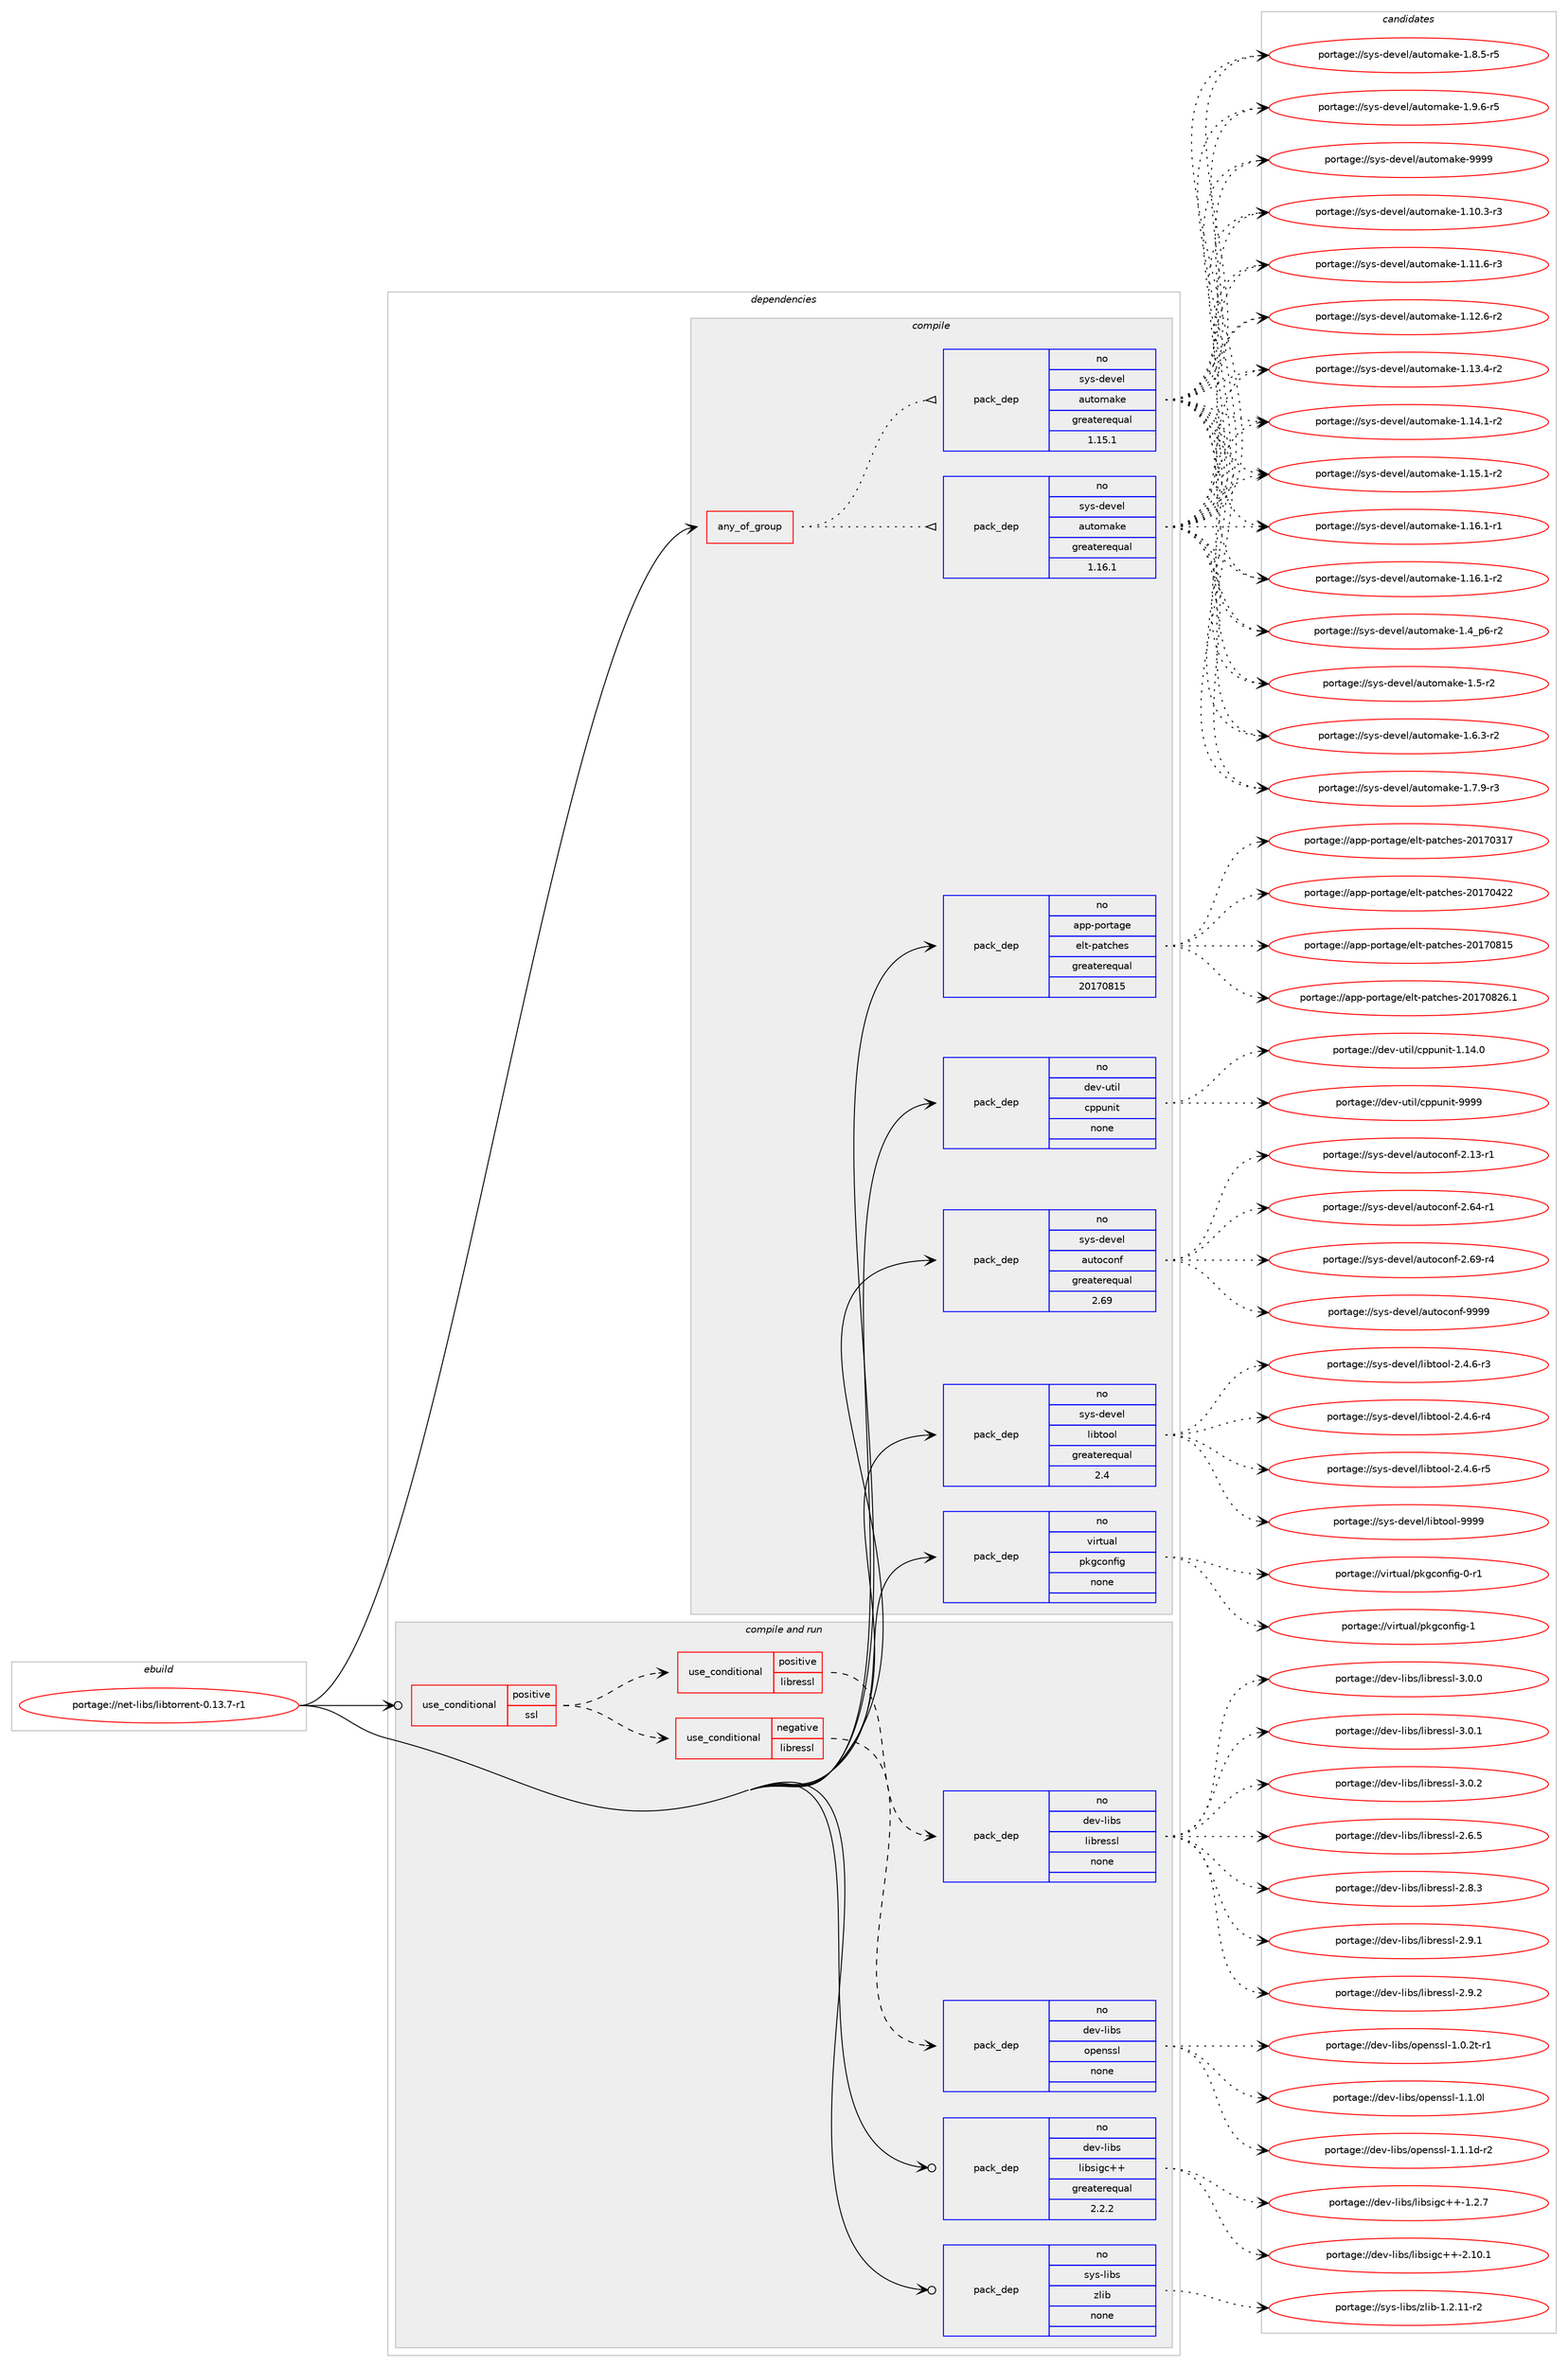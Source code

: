 digraph prolog {

# *************
# Graph options
# *************

newrank=true;
concentrate=true;
compound=true;
graph [rankdir=LR,fontname=Helvetica,fontsize=10,ranksep=1.5];#, ranksep=2.5, nodesep=0.2];
edge  [arrowhead=vee];
node  [fontname=Helvetica,fontsize=10];

# **********
# The ebuild
# **********

subgraph cluster_leftcol {
color=gray;
rank=same;
label=<<i>ebuild</i>>;
id [label="portage://net-libs/libtorrent-0.13.7-r1", color=red, width=4, href="../net-libs/libtorrent-0.13.7-r1.svg"];
}

# ****************
# The dependencies
# ****************

subgraph cluster_midcol {
color=gray;
label=<<i>dependencies</i>>;
subgraph cluster_compile {
fillcolor="#eeeeee";
style=filled;
label=<<i>compile</i>>;
subgraph any5839 {
dependency360437 [label=<<TABLE BORDER="0" CELLBORDER="1" CELLSPACING="0" CELLPADDING="4"><TR><TD CELLPADDING="10">any_of_group</TD></TR></TABLE>>, shape=none, color=red];subgraph pack264322 {
dependency360438 [label=<<TABLE BORDER="0" CELLBORDER="1" CELLSPACING="0" CELLPADDING="4" WIDTH="220"><TR><TD ROWSPAN="6" CELLPADDING="30">pack_dep</TD></TR><TR><TD WIDTH="110">no</TD></TR><TR><TD>sys-devel</TD></TR><TR><TD>automake</TD></TR><TR><TD>greaterequal</TD></TR><TR><TD>1.16.1</TD></TR></TABLE>>, shape=none, color=blue];
}
dependency360437:e -> dependency360438:w [weight=20,style="dotted",arrowhead="oinv"];
subgraph pack264323 {
dependency360439 [label=<<TABLE BORDER="0" CELLBORDER="1" CELLSPACING="0" CELLPADDING="4" WIDTH="220"><TR><TD ROWSPAN="6" CELLPADDING="30">pack_dep</TD></TR><TR><TD WIDTH="110">no</TD></TR><TR><TD>sys-devel</TD></TR><TR><TD>automake</TD></TR><TR><TD>greaterequal</TD></TR><TR><TD>1.15.1</TD></TR></TABLE>>, shape=none, color=blue];
}
dependency360437:e -> dependency360439:w [weight=20,style="dotted",arrowhead="oinv"];
}
id:e -> dependency360437:w [weight=20,style="solid",arrowhead="vee"];
subgraph pack264324 {
dependency360440 [label=<<TABLE BORDER="0" CELLBORDER="1" CELLSPACING="0" CELLPADDING="4" WIDTH="220"><TR><TD ROWSPAN="6" CELLPADDING="30">pack_dep</TD></TR><TR><TD WIDTH="110">no</TD></TR><TR><TD>app-portage</TD></TR><TR><TD>elt-patches</TD></TR><TR><TD>greaterequal</TD></TR><TR><TD>20170815</TD></TR></TABLE>>, shape=none, color=blue];
}
id:e -> dependency360440:w [weight=20,style="solid",arrowhead="vee"];
subgraph pack264325 {
dependency360441 [label=<<TABLE BORDER="0" CELLBORDER="1" CELLSPACING="0" CELLPADDING="4" WIDTH="220"><TR><TD ROWSPAN="6" CELLPADDING="30">pack_dep</TD></TR><TR><TD WIDTH="110">no</TD></TR><TR><TD>dev-util</TD></TR><TR><TD>cppunit</TD></TR><TR><TD>none</TD></TR><TR><TD></TD></TR></TABLE>>, shape=none, color=blue];
}
id:e -> dependency360441:w [weight=20,style="solid",arrowhead="vee"];
subgraph pack264326 {
dependency360442 [label=<<TABLE BORDER="0" CELLBORDER="1" CELLSPACING="0" CELLPADDING="4" WIDTH="220"><TR><TD ROWSPAN="6" CELLPADDING="30">pack_dep</TD></TR><TR><TD WIDTH="110">no</TD></TR><TR><TD>sys-devel</TD></TR><TR><TD>autoconf</TD></TR><TR><TD>greaterequal</TD></TR><TR><TD>2.69</TD></TR></TABLE>>, shape=none, color=blue];
}
id:e -> dependency360442:w [weight=20,style="solid",arrowhead="vee"];
subgraph pack264327 {
dependency360443 [label=<<TABLE BORDER="0" CELLBORDER="1" CELLSPACING="0" CELLPADDING="4" WIDTH="220"><TR><TD ROWSPAN="6" CELLPADDING="30">pack_dep</TD></TR><TR><TD WIDTH="110">no</TD></TR><TR><TD>sys-devel</TD></TR><TR><TD>libtool</TD></TR><TR><TD>greaterequal</TD></TR><TR><TD>2.4</TD></TR></TABLE>>, shape=none, color=blue];
}
id:e -> dependency360443:w [weight=20,style="solid",arrowhead="vee"];
subgraph pack264328 {
dependency360444 [label=<<TABLE BORDER="0" CELLBORDER="1" CELLSPACING="0" CELLPADDING="4" WIDTH="220"><TR><TD ROWSPAN="6" CELLPADDING="30">pack_dep</TD></TR><TR><TD WIDTH="110">no</TD></TR><TR><TD>virtual</TD></TR><TR><TD>pkgconfig</TD></TR><TR><TD>none</TD></TR><TR><TD></TD></TR></TABLE>>, shape=none, color=blue];
}
id:e -> dependency360444:w [weight=20,style="solid",arrowhead="vee"];
}
subgraph cluster_compileandrun {
fillcolor="#eeeeee";
style=filled;
label=<<i>compile and run</i>>;
subgraph cond90124 {
dependency360445 [label=<<TABLE BORDER="0" CELLBORDER="1" CELLSPACING="0" CELLPADDING="4"><TR><TD ROWSPAN="3" CELLPADDING="10">use_conditional</TD></TR><TR><TD>positive</TD></TR><TR><TD>ssl</TD></TR></TABLE>>, shape=none, color=red];
subgraph cond90125 {
dependency360446 [label=<<TABLE BORDER="0" CELLBORDER="1" CELLSPACING="0" CELLPADDING="4"><TR><TD ROWSPAN="3" CELLPADDING="10">use_conditional</TD></TR><TR><TD>negative</TD></TR><TR><TD>libressl</TD></TR></TABLE>>, shape=none, color=red];
subgraph pack264329 {
dependency360447 [label=<<TABLE BORDER="0" CELLBORDER="1" CELLSPACING="0" CELLPADDING="4" WIDTH="220"><TR><TD ROWSPAN="6" CELLPADDING="30">pack_dep</TD></TR><TR><TD WIDTH="110">no</TD></TR><TR><TD>dev-libs</TD></TR><TR><TD>openssl</TD></TR><TR><TD>none</TD></TR><TR><TD></TD></TR></TABLE>>, shape=none, color=blue];
}
dependency360446:e -> dependency360447:w [weight=20,style="dashed",arrowhead="vee"];
}
dependency360445:e -> dependency360446:w [weight=20,style="dashed",arrowhead="vee"];
subgraph cond90126 {
dependency360448 [label=<<TABLE BORDER="0" CELLBORDER="1" CELLSPACING="0" CELLPADDING="4"><TR><TD ROWSPAN="3" CELLPADDING="10">use_conditional</TD></TR><TR><TD>positive</TD></TR><TR><TD>libressl</TD></TR></TABLE>>, shape=none, color=red];
subgraph pack264330 {
dependency360449 [label=<<TABLE BORDER="0" CELLBORDER="1" CELLSPACING="0" CELLPADDING="4" WIDTH="220"><TR><TD ROWSPAN="6" CELLPADDING="30">pack_dep</TD></TR><TR><TD WIDTH="110">no</TD></TR><TR><TD>dev-libs</TD></TR><TR><TD>libressl</TD></TR><TR><TD>none</TD></TR><TR><TD></TD></TR></TABLE>>, shape=none, color=blue];
}
dependency360448:e -> dependency360449:w [weight=20,style="dashed",arrowhead="vee"];
}
dependency360445:e -> dependency360448:w [weight=20,style="dashed",arrowhead="vee"];
}
id:e -> dependency360445:w [weight=20,style="solid",arrowhead="odotvee"];
subgraph pack264331 {
dependency360450 [label=<<TABLE BORDER="0" CELLBORDER="1" CELLSPACING="0" CELLPADDING="4" WIDTH="220"><TR><TD ROWSPAN="6" CELLPADDING="30">pack_dep</TD></TR><TR><TD WIDTH="110">no</TD></TR><TR><TD>dev-libs</TD></TR><TR><TD>libsigc++</TD></TR><TR><TD>greaterequal</TD></TR><TR><TD>2.2.2</TD></TR></TABLE>>, shape=none, color=blue];
}
id:e -> dependency360450:w [weight=20,style="solid",arrowhead="odotvee"];
subgraph pack264332 {
dependency360451 [label=<<TABLE BORDER="0" CELLBORDER="1" CELLSPACING="0" CELLPADDING="4" WIDTH="220"><TR><TD ROWSPAN="6" CELLPADDING="30">pack_dep</TD></TR><TR><TD WIDTH="110">no</TD></TR><TR><TD>sys-libs</TD></TR><TR><TD>zlib</TD></TR><TR><TD>none</TD></TR><TR><TD></TD></TR></TABLE>>, shape=none, color=blue];
}
id:e -> dependency360451:w [weight=20,style="solid",arrowhead="odotvee"];
}
subgraph cluster_run {
fillcolor="#eeeeee";
style=filled;
label=<<i>run</i>>;
}
}

# **************
# The candidates
# **************

subgraph cluster_choices {
rank=same;
color=gray;
label=<<i>candidates</i>>;

subgraph choice264322 {
color=black;
nodesep=1;
choiceportage11512111545100101118101108479711711611110997107101454946494846514511451 [label="portage://sys-devel/automake-1.10.3-r3", color=red, width=4,href="../sys-devel/automake-1.10.3-r3.svg"];
choiceportage11512111545100101118101108479711711611110997107101454946494946544511451 [label="portage://sys-devel/automake-1.11.6-r3", color=red, width=4,href="../sys-devel/automake-1.11.6-r3.svg"];
choiceportage11512111545100101118101108479711711611110997107101454946495046544511450 [label="portage://sys-devel/automake-1.12.6-r2", color=red, width=4,href="../sys-devel/automake-1.12.6-r2.svg"];
choiceportage11512111545100101118101108479711711611110997107101454946495146524511450 [label="portage://sys-devel/automake-1.13.4-r2", color=red, width=4,href="../sys-devel/automake-1.13.4-r2.svg"];
choiceportage11512111545100101118101108479711711611110997107101454946495246494511450 [label="portage://sys-devel/automake-1.14.1-r2", color=red, width=4,href="../sys-devel/automake-1.14.1-r2.svg"];
choiceportage11512111545100101118101108479711711611110997107101454946495346494511450 [label="portage://sys-devel/automake-1.15.1-r2", color=red, width=4,href="../sys-devel/automake-1.15.1-r2.svg"];
choiceportage11512111545100101118101108479711711611110997107101454946495446494511449 [label="portage://sys-devel/automake-1.16.1-r1", color=red, width=4,href="../sys-devel/automake-1.16.1-r1.svg"];
choiceportage11512111545100101118101108479711711611110997107101454946495446494511450 [label="portage://sys-devel/automake-1.16.1-r2", color=red, width=4,href="../sys-devel/automake-1.16.1-r2.svg"];
choiceportage115121115451001011181011084797117116111109971071014549465295112544511450 [label="portage://sys-devel/automake-1.4_p6-r2", color=red, width=4,href="../sys-devel/automake-1.4_p6-r2.svg"];
choiceportage11512111545100101118101108479711711611110997107101454946534511450 [label="portage://sys-devel/automake-1.5-r2", color=red, width=4,href="../sys-devel/automake-1.5-r2.svg"];
choiceportage115121115451001011181011084797117116111109971071014549465446514511450 [label="portage://sys-devel/automake-1.6.3-r2", color=red, width=4,href="../sys-devel/automake-1.6.3-r2.svg"];
choiceportage115121115451001011181011084797117116111109971071014549465546574511451 [label="portage://sys-devel/automake-1.7.9-r3", color=red, width=4,href="../sys-devel/automake-1.7.9-r3.svg"];
choiceportage115121115451001011181011084797117116111109971071014549465646534511453 [label="portage://sys-devel/automake-1.8.5-r5", color=red, width=4,href="../sys-devel/automake-1.8.5-r5.svg"];
choiceportage115121115451001011181011084797117116111109971071014549465746544511453 [label="portage://sys-devel/automake-1.9.6-r5", color=red, width=4,href="../sys-devel/automake-1.9.6-r5.svg"];
choiceportage115121115451001011181011084797117116111109971071014557575757 [label="portage://sys-devel/automake-9999", color=red, width=4,href="../sys-devel/automake-9999.svg"];
dependency360438:e -> choiceportage11512111545100101118101108479711711611110997107101454946494846514511451:w [style=dotted,weight="100"];
dependency360438:e -> choiceportage11512111545100101118101108479711711611110997107101454946494946544511451:w [style=dotted,weight="100"];
dependency360438:e -> choiceportage11512111545100101118101108479711711611110997107101454946495046544511450:w [style=dotted,weight="100"];
dependency360438:e -> choiceportage11512111545100101118101108479711711611110997107101454946495146524511450:w [style=dotted,weight="100"];
dependency360438:e -> choiceportage11512111545100101118101108479711711611110997107101454946495246494511450:w [style=dotted,weight="100"];
dependency360438:e -> choiceportage11512111545100101118101108479711711611110997107101454946495346494511450:w [style=dotted,weight="100"];
dependency360438:e -> choiceportage11512111545100101118101108479711711611110997107101454946495446494511449:w [style=dotted,weight="100"];
dependency360438:e -> choiceportage11512111545100101118101108479711711611110997107101454946495446494511450:w [style=dotted,weight="100"];
dependency360438:e -> choiceportage115121115451001011181011084797117116111109971071014549465295112544511450:w [style=dotted,weight="100"];
dependency360438:e -> choiceportage11512111545100101118101108479711711611110997107101454946534511450:w [style=dotted,weight="100"];
dependency360438:e -> choiceportage115121115451001011181011084797117116111109971071014549465446514511450:w [style=dotted,weight="100"];
dependency360438:e -> choiceportage115121115451001011181011084797117116111109971071014549465546574511451:w [style=dotted,weight="100"];
dependency360438:e -> choiceportage115121115451001011181011084797117116111109971071014549465646534511453:w [style=dotted,weight="100"];
dependency360438:e -> choiceportage115121115451001011181011084797117116111109971071014549465746544511453:w [style=dotted,weight="100"];
dependency360438:e -> choiceportage115121115451001011181011084797117116111109971071014557575757:w [style=dotted,weight="100"];
}
subgraph choice264323 {
color=black;
nodesep=1;
choiceportage11512111545100101118101108479711711611110997107101454946494846514511451 [label="portage://sys-devel/automake-1.10.3-r3", color=red, width=4,href="../sys-devel/automake-1.10.3-r3.svg"];
choiceportage11512111545100101118101108479711711611110997107101454946494946544511451 [label="portage://sys-devel/automake-1.11.6-r3", color=red, width=4,href="../sys-devel/automake-1.11.6-r3.svg"];
choiceportage11512111545100101118101108479711711611110997107101454946495046544511450 [label="portage://sys-devel/automake-1.12.6-r2", color=red, width=4,href="../sys-devel/automake-1.12.6-r2.svg"];
choiceportage11512111545100101118101108479711711611110997107101454946495146524511450 [label="portage://sys-devel/automake-1.13.4-r2", color=red, width=4,href="../sys-devel/automake-1.13.4-r2.svg"];
choiceportage11512111545100101118101108479711711611110997107101454946495246494511450 [label="portage://sys-devel/automake-1.14.1-r2", color=red, width=4,href="../sys-devel/automake-1.14.1-r2.svg"];
choiceportage11512111545100101118101108479711711611110997107101454946495346494511450 [label="portage://sys-devel/automake-1.15.1-r2", color=red, width=4,href="../sys-devel/automake-1.15.1-r2.svg"];
choiceportage11512111545100101118101108479711711611110997107101454946495446494511449 [label="portage://sys-devel/automake-1.16.1-r1", color=red, width=4,href="../sys-devel/automake-1.16.1-r1.svg"];
choiceportage11512111545100101118101108479711711611110997107101454946495446494511450 [label="portage://sys-devel/automake-1.16.1-r2", color=red, width=4,href="../sys-devel/automake-1.16.1-r2.svg"];
choiceportage115121115451001011181011084797117116111109971071014549465295112544511450 [label="portage://sys-devel/automake-1.4_p6-r2", color=red, width=4,href="../sys-devel/automake-1.4_p6-r2.svg"];
choiceportage11512111545100101118101108479711711611110997107101454946534511450 [label="portage://sys-devel/automake-1.5-r2", color=red, width=4,href="../sys-devel/automake-1.5-r2.svg"];
choiceportage115121115451001011181011084797117116111109971071014549465446514511450 [label="portage://sys-devel/automake-1.6.3-r2", color=red, width=4,href="../sys-devel/automake-1.6.3-r2.svg"];
choiceportage115121115451001011181011084797117116111109971071014549465546574511451 [label="portage://sys-devel/automake-1.7.9-r3", color=red, width=4,href="../sys-devel/automake-1.7.9-r3.svg"];
choiceportage115121115451001011181011084797117116111109971071014549465646534511453 [label="portage://sys-devel/automake-1.8.5-r5", color=red, width=4,href="../sys-devel/automake-1.8.5-r5.svg"];
choiceportage115121115451001011181011084797117116111109971071014549465746544511453 [label="portage://sys-devel/automake-1.9.6-r5", color=red, width=4,href="../sys-devel/automake-1.9.6-r5.svg"];
choiceportage115121115451001011181011084797117116111109971071014557575757 [label="portage://sys-devel/automake-9999", color=red, width=4,href="../sys-devel/automake-9999.svg"];
dependency360439:e -> choiceportage11512111545100101118101108479711711611110997107101454946494846514511451:w [style=dotted,weight="100"];
dependency360439:e -> choiceportage11512111545100101118101108479711711611110997107101454946494946544511451:w [style=dotted,weight="100"];
dependency360439:e -> choiceportage11512111545100101118101108479711711611110997107101454946495046544511450:w [style=dotted,weight="100"];
dependency360439:e -> choiceportage11512111545100101118101108479711711611110997107101454946495146524511450:w [style=dotted,weight="100"];
dependency360439:e -> choiceportage11512111545100101118101108479711711611110997107101454946495246494511450:w [style=dotted,weight="100"];
dependency360439:e -> choiceportage11512111545100101118101108479711711611110997107101454946495346494511450:w [style=dotted,weight="100"];
dependency360439:e -> choiceportage11512111545100101118101108479711711611110997107101454946495446494511449:w [style=dotted,weight="100"];
dependency360439:e -> choiceportage11512111545100101118101108479711711611110997107101454946495446494511450:w [style=dotted,weight="100"];
dependency360439:e -> choiceportage115121115451001011181011084797117116111109971071014549465295112544511450:w [style=dotted,weight="100"];
dependency360439:e -> choiceportage11512111545100101118101108479711711611110997107101454946534511450:w [style=dotted,weight="100"];
dependency360439:e -> choiceportage115121115451001011181011084797117116111109971071014549465446514511450:w [style=dotted,weight="100"];
dependency360439:e -> choiceportage115121115451001011181011084797117116111109971071014549465546574511451:w [style=dotted,weight="100"];
dependency360439:e -> choiceportage115121115451001011181011084797117116111109971071014549465646534511453:w [style=dotted,weight="100"];
dependency360439:e -> choiceportage115121115451001011181011084797117116111109971071014549465746544511453:w [style=dotted,weight="100"];
dependency360439:e -> choiceportage115121115451001011181011084797117116111109971071014557575757:w [style=dotted,weight="100"];
}
subgraph choice264324 {
color=black;
nodesep=1;
choiceportage97112112451121111141169710310147101108116451129711699104101115455048495548514955 [label="portage://app-portage/elt-patches-20170317", color=red, width=4,href="../app-portage/elt-patches-20170317.svg"];
choiceportage97112112451121111141169710310147101108116451129711699104101115455048495548525050 [label="portage://app-portage/elt-patches-20170422", color=red, width=4,href="../app-portage/elt-patches-20170422.svg"];
choiceportage97112112451121111141169710310147101108116451129711699104101115455048495548564953 [label="portage://app-portage/elt-patches-20170815", color=red, width=4,href="../app-portage/elt-patches-20170815.svg"];
choiceportage971121124511211111411697103101471011081164511297116991041011154550484955485650544649 [label="portage://app-portage/elt-patches-20170826.1", color=red, width=4,href="../app-portage/elt-patches-20170826.1.svg"];
dependency360440:e -> choiceportage97112112451121111141169710310147101108116451129711699104101115455048495548514955:w [style=dotted,weight="100"];
dependency360440:e -> choiceportage97112112451121111141169710310147101108116451129711699104101115455048495548525050:w [style=dotted,weight="100"];
dependency360440:e -> choiceportage97112112451121111141169710310147101108116451129711699104101115455048495548564953:w [style=dotted,weight="100"];
dependency360440:e -> choiceportage971121124511211111411697103101471011081164511297116991041011154550484955485650544649:w [style=dotted,weight="100"];
}
subgraph choice264325 {
color=black;
nodesep=1;
choiceportage10010111845117116105108479911211211711010511645494649524648 [label="portage://dev-util/cppunit-1.14.0", color=red, width=4,href="../dev-util/cppunit-1.14.0.svg"];
choiceportage1001011184511711610510847991121121171101051164557575757 [label="portage://dev-util/cppunit-9999", color=red, width=4,href="../dev-util/cppunit-9999.svg"];
dependency360441:e -> choiceportage10010111845117116105108479911211211711010511645494649524648:w [style=dotted,weight="100"];
dependency360441:e -> choiceportage1001011184511711610510847991121121171101051164557575757:w [style=dotted,weight="100"];
}
subgraph choice264326 {
color=black;
nodesep=1;
choiceportage1151211154510010111810110847971171161119911111010245504649514511449 [label="portage://sys-devel/autoconf-2.13-r1", color=red, width=4,href="../sys-devel/autoconf-2.13-r1.svg"];
choiceportage1151211154510010111810110847971171161119911111010245504654524511449 [label="portage://sys-devel/autoconf-2.64-r1", color=red, width=4,href="../sys-devel/autoconf-2.64-r1.svg"];
choiceportage1151211154510010111810110847971171161119911111010245504654574511452 [label="portage://sys-devel/autoconf-2.69-r4", color=red, width=4,href="../sys-devel/autoconf-2.69-r4.svg"];
choiceportage115121115451001011181011084797117116111991111101024557575757 [label="portage://sys-devel/autoconf-9999", color=red, width=4,href="../sys-devel/autoconf-9999.svg"];
dependency360442:e -> choiceportage1151211154510010111810110847971171161119911111010245504649514511449:w [style=dotted,weight="100"];
dependency360442:e -> choiceportage1151211154510010111810110847971171161119911111010245504654524511449:w [style=dotted,weight="100"];
dependency360442:e -> choiceportage1151211154510010111810110847971171161119911111010245504654574511452:w [style=dotted,weight="100"];
dependency360442:e -> choiceportage115121115451001011181011084797117116111991111101024557575757:w [style=dotted,weight="100"];
}
subgraph choice264327 {
color=black;
nodesep=1;
choiceportage1151211154510010111810110847108105981161111111084550465246544511451 [label="portage://sys-devel/libtool-2.4.6-r3", color=red, width=4,href="../sys-devel/libtool-2.4.6-r3.svg"];
choiceportage1151211154510010111810110847108105981161111111084550465246544511452 [label="portage://sys-devel/libtool-2.4.6-r4", color=red, width=4,href="../sys-devel/libtool-2.4.6-r4.svg"];
choiceportage1151211154510010111810110847108105981161111111084550465246544511453 [label="portage://sys-devel/libtool-2.4.6-r5", color=red, width=4,href="../sys-devel/libtool-2.4.6-r5.svg"];
choiceportage1151211154510010111810110847108105981161111111084557575757 [label="portage://sys-devel/libtool-9999", color=red, width=4,href="../sys-devel/libtool-9999.svg"];
dependency360443:e -> choiceportage1151211154510010111810110847108105981161111111084550465246544511451:w [style=dotted,weight="100"];
dependency360443:e -> choiceportage1151211154510010111810110847108105981161111111084550465246544511452:w [style=dotted,weight="100"];
dependency360443:e -> choiceportage1151211154510010111810110847108105981161111111084550465246544511453:w [style=dotted,weight="100"];
dependency360443:e -> choiceportage1151211154510010111810110847108105981161111111084557575757:w [style=dotted,weight="100"];
}
subgraph choice264328 {
color=black;
nodesep=1;
choiceportage11810511411611797108471121071039911111010210510345484511449 [label="portage://virtual/pkgconfig-0-r1", color=red, width=4,href="../virtual/pkgconfig-0-r1.svg"];
choiceportage1181051141161179710847112107103991111101021051034549 [label="portage://virtual/pkgconfig-1", color=red, width=4,href="../virtual/pkgconfig-1.svg"];
dependency360444:e -> choiceportage11810511411611797108471121071039911111010210510345484511449:w [style=dotted,weight="100"];
dependency360444:e -> choiceportage1181051141161179710847112107103991111101021051034549:w [style=dotted,weight="100"];
}
subgraph choice264329 {
color=black;
nodesep=1;
choiceportage1001011184510810598115471111121011101151151084549464846501164511449 [label="portage://dev-libs/openssl-1.0.2t-r1", color=red, width=4,href="../dev-libs/openssl-1.0.2t-r1.svg"];
choiceportage100101118451081059811547111112101110115115108454946494648108 [label="portage://dev-libs/openssl-1.1.0l", color=red, width=4,href="../dev-libs/openssl-1.1.0l.svg"];
choiceportage1001011184510810598115471111121011101151151084549464946491004511450 [label="portage://dev-libs/openssl-1.1.1d-r2", color=red, width=4,href="../dev-libs/openssl-1.1.1d-r2.svg"];
dependency360447:e -> choiceportage1001011184510810598115471111121011101151151084549464846501164511449:w [style=dotted,weight="100"];
dependency360447:e -> choiceportage100101118451081059811547111112101110115115108454946494648108:w [style=dotted,weight="100"];
dependency360447:e -> choiceportage1001011184510810598115471111121011101151151084549464946491004511450:w [style=dotted,weight="100"];
}
subgraph choice264330 {
color=black;
nodesep=1;
choiceportage10010111845108105981154710810598114101115115108455046544653 [label="portage://dev-libs/libressl-2.6.5", color=red, width=4,href="../dev-libs/libressl-2.6.5.svg"];
choiceportage10010111845108105981154710810598114101115115108455046564651 [label="portage://dev-libs/libressl-2.8.3", color=red, width=4,href="../dev-libs/libressl-2.8.3.svg"];
choiceportage10010111845108105981154710810598114101115115108455046574649 [label="portage://dev-libs/libressl-2.9.1", color=red, width=4,href="../dev-libs/libressl-2.9.1.svg"];
choiceportage10010111845108105981154710810598114101115115108455046574650 [label="portage://dev-libs/libressl-2.9.2", color=red, width=4,href="../dev-libs/libressl-2.9.2.svg"];
choiceportage10010111845108105981154710810598114101115115108455146484648 [label="portage://dev-libs/libressl-3.0.0", color=red, width=4,href="../dev-libs/libressl-3.0.0.svg"];
choiceportage10010111845108105981154710810598114101115115108455146484649 [label="portage://dev-libs/libressl-3.0.1", color=red, width=4,href="../dev-libs/libressl-3.0.1.svg"];
choiceportage10010111845108105981154710810598114101115115108455146484650 [label="portage://dev-libs/libressl-3.0.2", color=red, width=4,href="../dev-libs/libressl-3.0.2.svg"];
dependency360449:e -> choiceportage10010111845108105981154710810598114101115115108455046544653:w [style=dotted,weight="100"];
dependency360449:e -> choiceportage10010111845108105981154710810598114101115115108455046564651:w [style=dotted,weight="100"];
dependency360449:e -> choiceportage10010111845108105981154710810598114101115115108455046574649:w [style=dotted,weight="100"];
dependency360449:e -> choiceportage10010111845108105981154710810598114101115115108455046574650:w [style=dotted,weight="100"];
dependency360449:e -> choiceportage10010111845108105981154710810598114101115115108455146484648:w [style=dotted,weight="100"];
dependency360449:e -> choiceportage10010111845108105981154710810598114101115115108455146484649:w [style=dotted,weight="100"];
dependency360449:e -> choiceportage10010111845108105981154710810598114101115115108455146484650:w [style=dotted,weight="100"];
}
subgraph choice264331 {
color=black;
nodesep=1;
choiceportage10010111845108105981154710810598115105103994343454946504655 [label="portage://dev-libs/libsigc++-1.2.7", color=red, width=4,href="../dev-libs/libsigc++-1.2.7.svg"];
choiceportage1001011184510810598115471081059811510510399434345504649484649 [label="portage://dev-libs/libsigc++-2.10.1", color=red, width=4,href="../dev-libs/libsigc++-2.10.1.svg"];
dependency360450:e -> choiceportage10010111845108105981154710810598115105103994343454946504655:w [style=dotted,weight="100"];
dependency360450:e -> choiceportage1001011184510810598115471081059811510510399434345504649484649:w [style=dotted,weight="100"];
}
subgraph choice264332 {
color=black;
nodesep=1;
choiceportage11512111545108105981154712210810598454946504649494511450 [label="portage://sys-libs/zlib-1.2.11-r2", color=red, width=4,href="../sys-libs/zlib-1.2.11-r2.svg"];
dependency360451:e -> choiceportage11512111545108105981154712210810598454946504649494511450:w [style=dotted,weight="100"];
}
}

}
